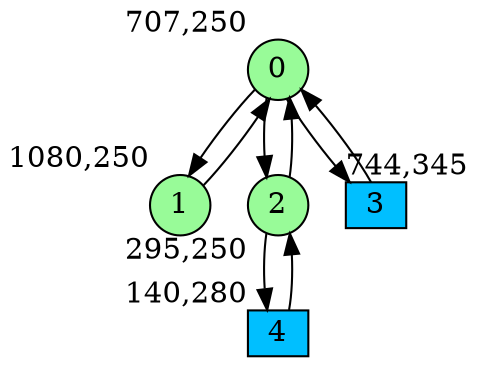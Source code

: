 digraph G {
graph [bgcolor=white]
node [shape=circle, style = filled, fillcolor=white,fixedsize=true, width=0.4, height=0.3 ]
0[xlabel="707,250", pos = "8.85938,1.48438!", fillcolor=palegreen ];
1[xlabel="1080,250", pos = "14.6875,1.48438!", fillcolor=palegreen ];
2[xlabel="295,250", pos = "2.42188,1.48438!", fillcolor=palegreen ];
3[xlabel="744,345", pos = "9.4375,0!", fillcolor=deepskyblue, shape=box ];
4[xlabel="140,280", pos = "0,1.01563!", fillcolor=deepskyblue, shape=box ];
0->1 ;
0->2 ;
0->3 ;
1->0 ;
2->0 ;
2->4 ;
3->0 ;
4->2 ;
}
